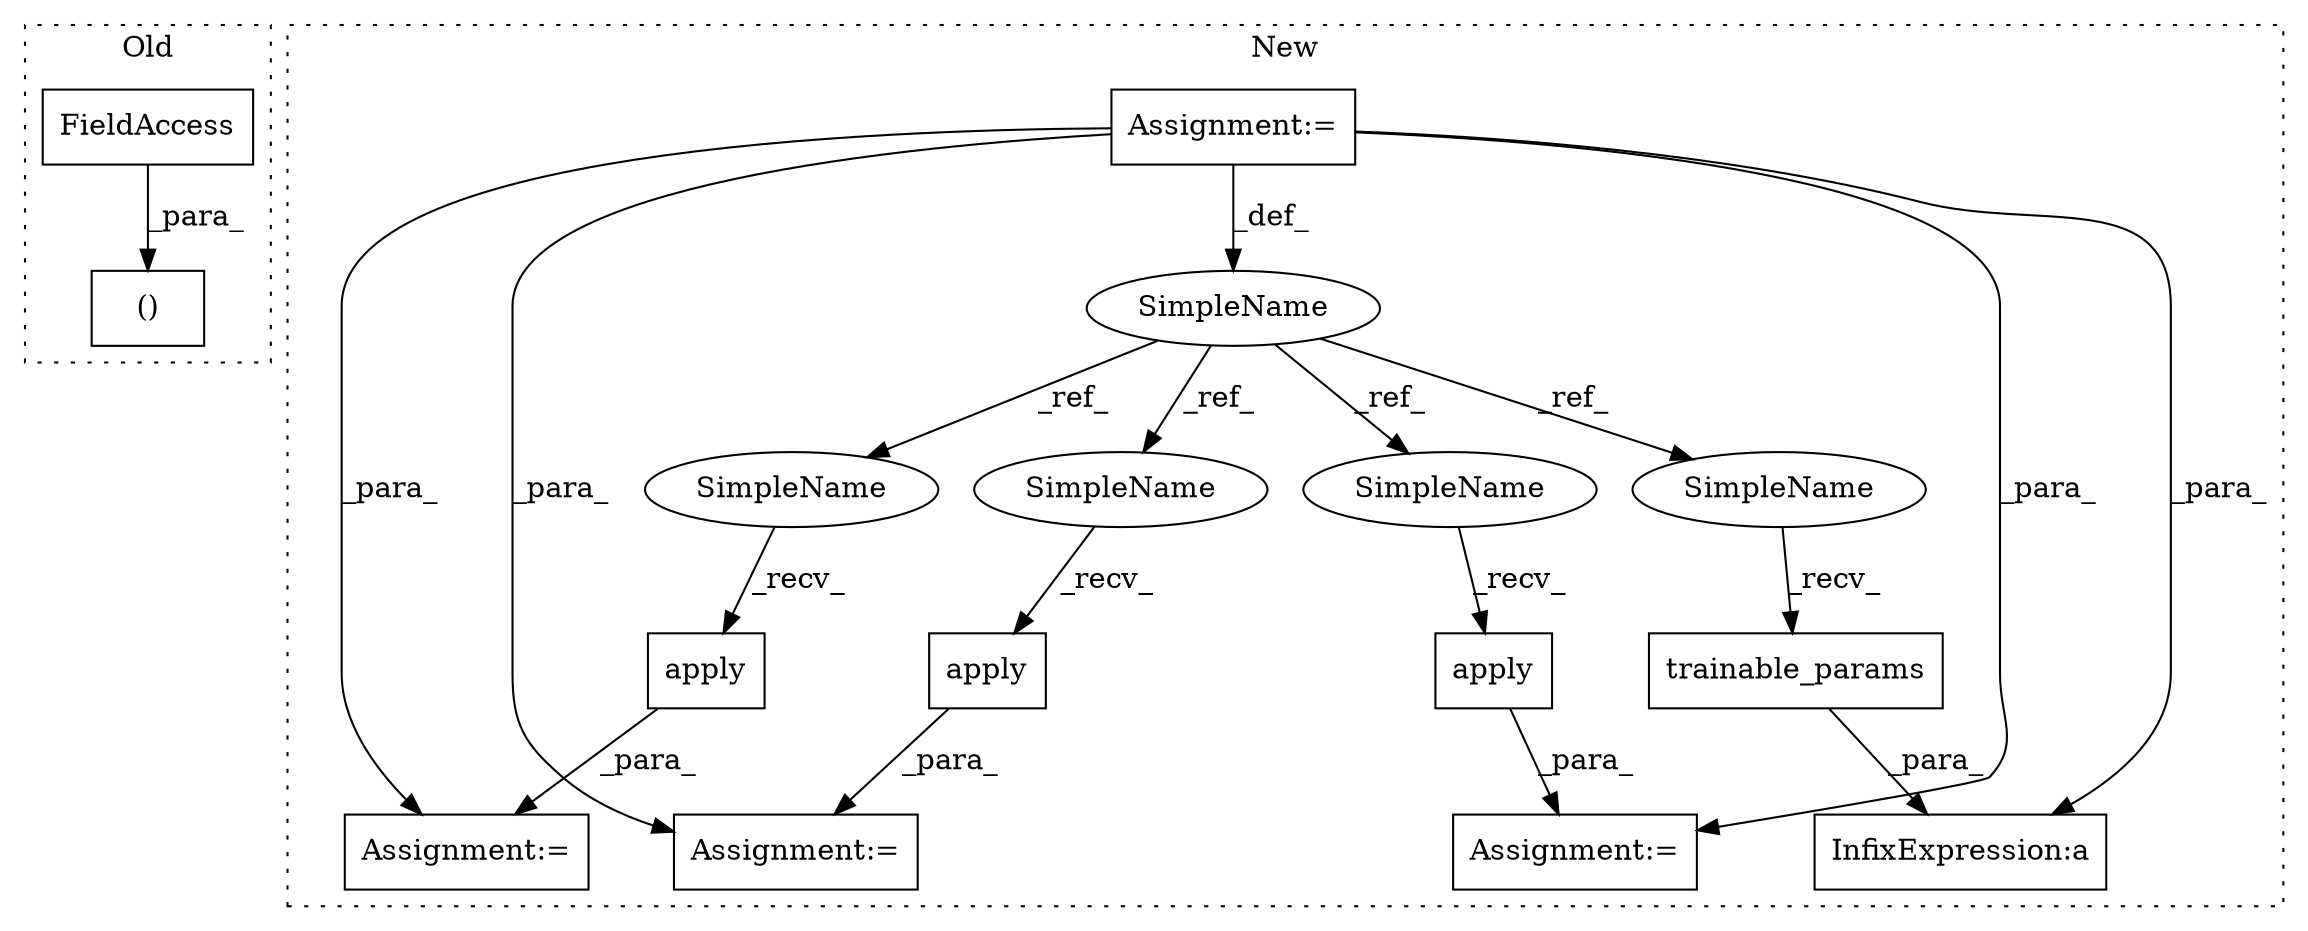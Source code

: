 digraph G {
subgraph cluster0 {
1 [label="()" a="106" s="18025" l="79" shape="box"];
11 [label="FieldAccess" a="22" s="18025" l="7" shape="box"];
label = "Old";
style="dotted";
}
subgraph cluster1 {
2 [label="trainable_params" a="32" s="18682" l="18" shape="box"];
3 [label="SimpleName" a="42" s="18424" l="10" shape="ellipse"];
4 [label="apply" a="32" s="18558,18581" l="6,1" shape="box"];
5 [label="InfixExpression:a" a="27" s="18668" l="3" shape="box"];
6 [label="apply" a="32" s="18504,18529" l="6,1" shape="box"];
7 [label="Assignment:=" a="7" s="18492" l="1" shape="box"];
8 [label="apply" a="32" s="18611,18635" l="6,1" shape="box"];
9 [label="Assignment:=" a="7" s="18546" l="1" shape="box"];
10 [label="Assignment:=" a="7" s="18599" l="1" shape="box"];
12 [label="Assignment:=" a="7" s="18434" l="1" shape="box"];
13 [label="SimpleName" a="42" s="18671" l="10" shape="ellipse"];
14 [label="SimpleName" a="42" s="18547" l="10" shape="ellipse"];
15 [label="SimpleName" a="42" s="18493" l="10" shape="ellipse"];
16 [label="SimpleName" a="42" s="18600" l="10" shape="ellipse"];
label = "New";
style="dotted";
}
2 -> 5 [label="_para_"];
3 -> 13 [label="_ref_"];
3 -> 15 [label="_ref_"];
3 -> 16 [label="_ref_"];
3 -> 14 [label="_ref_"];
4 -> 9 [label="_para_"];
6 -> 7 [label="_para_"];
8 -> 10 [label="_para_"];
11 -> 1 [label="_para_"];
12 -> 7 [label="_para_"];
12 -> 5 [label="_para_"];
12 -> 9 [label="_para_"];
12 -> 10 [label="_para_"];
12 -> 3 [label="_def_"];
13 -> 2 [label="_recv_"];
14 -> 4 [label="_recv_"];
15 -> 6 [label="_recv_"];
16 -> 8 [label="_recv_"];
}